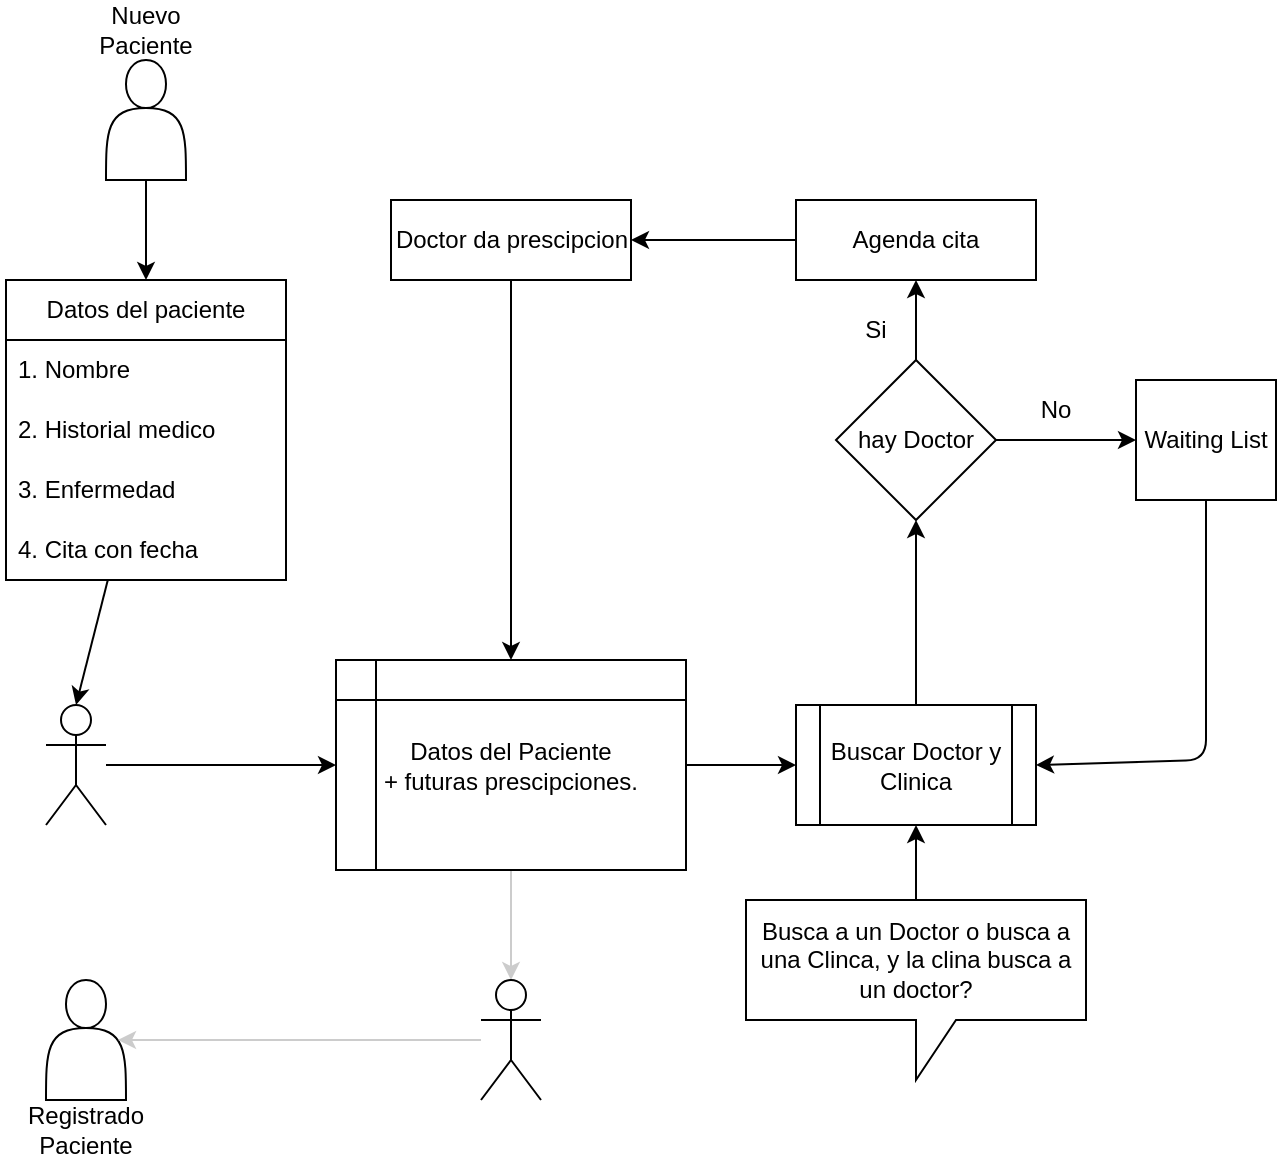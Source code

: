 <mxfile>
    <diagram id="BTYcjEdfxh9TkqYMeImK" name="Page-3">
        <mxGraphModel dx="872" dy="408" grid="1" gridSize="10" guides="1" tooltips="1" connect="1" arrows="1" fold="1" page="1" pageScale="1" pageWidth="850" pageHeight="1100" math="0" shadow="0">
            <root>
                <mxCell id="0"/>
                <mxCell id="1" parent="0"/>
                <mxCell id="WWtd9145uoikllgOCISN-29" style="edgeStyle=none;html=1;entryX=0.5;entryY=0;entryDx=0;entryDy=0;" edge="1" parent="1" source="WWtd9145uoikllgOCISN-1" target="WWtd9145uoikllgOCISN-25">
                    <mxGeometry relative="1" as="geometry"/>
                </mxCell>
                <mxCell id="WWtd9145uoikllgOCISN-1" value="" style="shape=actor;whiteSpace=wrap;html=1;" vertex="1" parent="1">
                    <mxGeometry x="85" y="70" width="40" height="60" as="geometry"/>
                </mxCell>
                <mxCell id="WWtd9145uoikllgOCISN-2" value="Nuevo Paciente" style="text;html=1;strokeColor=none;fillColor=none;align=center;verticalAlign=middle;whiteSpace=wrap;rounded=0;" vertex="1" parent="1">
                    <mxGeometry x="75" y="40" width="60" height="30" as="geometry"/>
                </mxCell>
                <mxCell id="WWtd9145uoikllgOCISN-9" style="edgeStyle=none;html=1;entryX=0;entryY=0.5;entryDx=0;entryDy=0;" edge="1" parent="1" source="WWtd9145uoikllgOCISN-5" target="WWtd9145uoikllgOCISN-10">
                    <mxGeometry relative="1" as="geometry">
                        <mxPoint x="190" y="370" as="targetPoint"/>
                    </mxGeometry>
                </mxCell>
                <mxCell id="WWtd9145uoikllgOCISN-5" value="&lt;font color=&quot;#ffffff&quot;&gt;Recepcionista&lt;br&gt;/Enfermero&lt;/font&gt;" style="shape=umlActor;verticalLabelPosition=bottom;verticalAlign=top;html=1;outlineConnect=0;" vertex="1" parent="1">
                    <mxGeometry x="55" y="392.5" width="30" height="60" as="geometry"/>
                </mxCell>
                <mxCell id="WWtd9145uoikllgOCISN-13" style="edgeStyle=none;html=1;entryX=0;entryY=0.5;entryDx=0;entryDy=0;" edge="1" parent="1" source="WWtd9145uoikllgOCISN-10" target="WWtd9145uoikllgOCISN-12">
                    <mxGeometry relative="1" as="geometry"/>
                </mxCell>
                <mxCell id="WWtd9145uoikllgOCISN-48" style="edgeStyle=none;html=1;entryX=0.5;entryY=0;entryDx=0;entryDy=0;entryPerimeter=0;strokeColor=#CCCCCC;fontColor=#FFFFFF;" edge="1" parent="1" source="WWtd9145uoikllgOCISN-10" target="WWtd9145uoikllgOCISN-47">
                    <mxGeometry relative="1" as="geometry"/>
                </mxCell>
                <mxCell id="WWtd9145uoikllgOCISN-10" value="Datos del Paciente &lt;br&gt;+ futuras prescipciones." style="shape=internalStorage;whiteSpace=wrap;html=1;backgroundOutline=1;" vertex="1" parent="1">
                    <mxGeometry x="200" y="370" width="175" height="105" as="geometry"/>
                </mxCell>
                <mxCell id="WWtd9145uoikllgOCISN-15" style="edgeStyle=none;html=1;entryX=0.5;entryY=1;entryDx=0;entryDy=0;" edge="1" parent="1" source="WWtd9145uoikllgOCISN-12" target="WWtd9145uoikllgOCISN-14">
                    <mxGeometry relative="1" as="geometry"/>
                </mxCell>
                <mxCell id="WWtd9145uoikllgOCISN-12" value="Buscar Doctor y Clinica" style="shape=process;whiteSpace=wrap;html=1;backgroundOutline=1;" vertex="1" parent="1">
                    <mxGeometry x="430" y="392.5" width="120" height="60" as="geometry"/>
                </mxCell>
                <mxCell id="WWtd9145uoikllgOCISN-20" value="" style="edgeStyle=none;html=1;" edge="1" parent="1" source="WWtd9145uoikllgOCISN-14" target="WWtd9145uoikllgOCISN-19">
                    <mxGeometry relative="1" as="geometry"/>
                </mxCell>
                <mxCell id="WWtd9145uoikllgOCISN-24" value="" style="edgeStyle=none;html=1;" edge="1" parent="1" source="WWtd9145uoikllgOCISN-14" target="WWtd9145uoikllgOCISN-23">
                    <mxGeometry relative="1" as="geometry"/>
                </mxCell>
                <mxCell id="WWtd9145uoikllgOCISN-14" value="hay Doctor" style="rhombus;whiteSpace=wrap;html=1;" vertex="1" parent="1">
                    <mxGeometry x="450" y="220" width="80" height="80" as="geometry"/>
                </mxCell>
                <mxCell id="WWtd9145uoikllgOCISN-18" value="No" style="text;html=1;strokeColor=none;fillColor=none;align=center;verticalAlign=middle;whiteSpace=wrap;rounded=0;" vertex="1" parent="1">
                    <mxGeometry x="530" y="230" width="60" height="30" as="geometry"/>
                </mxCell>
                <mxCell id="WWtd9145uoikllgOCISN-21" style="edgeStyle=none;html=1;entryX=1;entryY=0.5;entryDx=0;entryDy=0;" edge="1" parent="1" source="WWtd9145uoikllgOCISN-19" target="WWtd9145uoikllgOCISN-12">
                    <mxGeometry relative="1" as="geometry">
                        <mxPoint x="625" y="370" as="targetPoint"/>
                        <Array as="points">
                            <mxPoint x="635" y="420"/>
                        </Array>
                    </mxGeometry>
                </mxCell>
                <mxCell id="WWtd9145uoikllgOCISN-19" value="Waiting List" style="whiteSpace=wrap;html=1;" vertex="1" parent="1">
                    <mxGeometry x="600" y="230" width="70" height="60" as="geometry"/>
                </mxCell>
                <mxCell id="WWtd9145uoikllgOCISN-22" value="Si" style="text;html=1;strokeColor=none;fillColor=none;align=center;verticalAlign=middle;whiteSpace=wrap;rounded=0;" vertex="1" parent="1">
                    <mxGeometry x="440" y="190" width="60" height="30" as="geometry"/>
                </mxCell>
                <mxCell id="WWtd9145uoikllgOCISN-37" value="" style="edgeStyle=none;html=1;" edge="1" parent="1" source="WWtd9145uoikllgOCISN-23" target="WWtd9145uoikllgOCISN-36">
                    <mxGeometry relative="1" as="geometry"/>
                </mxCell>
                <mxCell id="WWtd9145uoikllgOCISN-23" value="Agenda cita" style="whiteSpace=wrap;html=1;" vertex="1" parent="1">
                    <mxGeometry x="430" y="140" width="120" height="40" as="geometry"/>
                </mxCell>
                <mxCell id="WWtd9145uoikllgOCISN-32" style="edgeStyle=none;html=1;entryX=0.5;entryY=0;entryDx=0;entryDy=0;entryPerimeter=0;" edge="1" parent="1" source="WWtd9145uoikllgOCISN-25" target="WWtd9145uoikllgOCISN-5">
                    <mxGeometry relative="1" as="geometry"/>
                </mxCell>
                <mxCell id="WWtd9145uoikllgOCISN-25" value="Datos del paciente" style="swimlane;fontStyle=0;childLayout=stackLayout;horizontal=1;startSize=30;horizontalStack=0;resizeParent=1;resizeParentMax=0;resizeLast=0;collapsible=1;marginBottom=0;whiteSpace=wrap;html=1;" vertex="1" parent="1">
                    <mxGeometry x="35" y="180" width="140" height="150" as="geometry"/>
                </mxCell>
                <mxCell id="WWtd9145uoikllgOCISN-26" value="1. Nombre" style="text;strokeColor=none;fillColor=none;align=left;verticalAlign=middle;spacingLeft=4;spacingRight=4;overflow=hidden;points=[[0,0.5],[1,0.5]];portConstraint=eastwest;rotatable=0;whiteSpace=wrap;html=1;" vertex="1" parent="WWtd9145uoikllgOCISN-25">
                    <mxGeometry y="30" width="140" height="30" as="geometry"/>
                </mxCell>
                <mxCell id="WWtd9145uoikllgOCISN-27" value="2. Historial medico" style="text;strokeColor=none;fillColor=none;align=left;verticalAlign=middle;spacingLeft=4;spacingRight=4;overflow=hidden;points=[[0,0.5],[1,0.5]];portConstraint=eastwest;rotatable=0;whiteSpace=wrap;html=1;" vertex="1" parent="WWtd9145uoikllgOCISN-25">
                    <mxGeometry y="60" width="140" height="30" as="geometry"/>
                </mxCell>
                <mxCell id="WWtd9145uoikllgOCISN-28" value="3. Enfermedad" style="text;strokeColor=none;fillColor=none;align=left;verticalAlign=middle;spacingLeft=4;spacingRight=4;overflow=hidden;points=[[0,0.5],[1,0.5]];portConstraint=eastwest;rotatable=0;whiteSpace=wrap;html=1;" vertex="1" parent="WWtd9145uoikllgOCISN-25">
                    <mxGeometry y="90" width="140" height="30" as="geometry"/>
                </mxCell>
                <mxCell id="WWtd9145uoikllgOCISN-30" value="4. Cita con fecha" style="text;strokeColor=none;fillColor=none;align=left;verticalAlign=middle;spacingLeft=4;spacingRight=4;overflow=hidden;points=[[0,0.5],[1,0.5]];portConstraint=eastwest;rotatable=0;whiteSpace=wrap;html=1;" vertex="1" parent="WWtd9145uoikllgOCISN-25">
                    <mxGeometry y="120" width="140" height="30" as="geometry"/>
                </mxCell>
                <mxCell id="WWtd9145uoikllgOCISN-35" style="edgeStyle=none;html=1;entryX=0.5;entryY=1;entryDx=0;entryDy=0;" edge="1" parent="1" source="WWtd9145uoikllgOCISN-34" target="WWtd9145uoikllgOCISN-12">
                    <mxGeometry relative="1" as="geometry"/>
                </mxCell>
                <mxCell id="WWtd9145uoikllgOCISN-34" value="Busca a un Doctor o busca a una Clinca, y la clina busca a un doctor?" style="shape=callout;whiteSpace=wrap;html=1;perimeter=calloutPerimeter;" vertex="1" parent="1">
                    <mxGeometry x="405" y="490" width="170" height="90" as="geometry"/>
                </mxCell>
                <mxCell id="WWtd9145uoikllgOCISN-38" style="edgeStyle=none;html=1;" edge="1" parent="1" source="WWtd9145uoikllgOCISN-36" target="WWtd9145uoikllgOCISN-10">
                    <mxGeometry relative="1" as="geometry"/>
                </mxCell>
                <mxCell id="WWtd9145uoikllgOCISN-36" value="Doctor da prescipcion" style="whiteSpace=wrap;html=1;" vertex="1" parent="1">
                    <mxGeometry x="227.5" y="140" width="120" height="40" as="geometry"/>
                </mxCell>
                <mxCell id="WWtd9145uoikllgOCISN-39" value="Registrado Paciente" style="text;html=1;strokeColor=none;fillColor=none;align=center;verticalAlign=middle;whiteSpace=wrap;rounded=0;" vertex="1" parent="1">
                    <mxGeometry x="45" y="590" width="60" height="30" as="geometry"/>
                </mxCell>
                <mxCell id="WWtd9145uoikllgOCISN-40" value="" style="shape=actor;whiteSpace=wrap;html=1;" vertex="1" parent="1">
                    <mxGeometry x="55" y="530" width="40" height="60" as="geometry"/>
                </mxCell>
                <mxCell id="WWtd9145uoikllgOCISN-49" style="edgeStyle=none;html=1;entryX=0.9;entryY=0.5;entryDx=0;entryDy=0;entryPerimeter=0;strokeColor=#CCCCCC;fontColor=#FFFFFF;" edge="1" parent="1" source="WWtd9145uoikllgOCISN-47" target="WWtd9145uoikllgOCISN-40">
                    <mxGeometry relative="1" as="geometry"/>
                </mxCell>
                <mxCell id="WWtd9145uoikllgOCISN-47" value="&lt;font color=&quot;#ffffff&quot;&gt;Recepcionista&lt;br&gt;/Enfermero&lt;/font&gt;" style="shape=umlActor;verticalLabelPosition=bottom;verticalAlign=top;html=1;outlineConnect=0;" vertex="1" parent="1">
                    <mxGeometry x="272.5" y="530" width="30" height="60" as="geometry"/>
                </mxCell>
            </root>
        </mxGraphModel>
    </diagram>
    <diagram id="lnp7DvpZw7LiU2wc3EiV" name="Page-1">
        <mxGraphModel dx="1265" dy="592" grid="1" gridSize="10" guides="1" tooltips="1" connect="1" arrows="1" fold="1" page="1" pageScale="1" pageWidth="850" pageHeight="1100" math="0" shadow="0">
            <root>
                <mxCell id="0"/>
                <mxCell id="1" parent="0"/>
                <mxCell id="5" value="" style="edgeStyle=none;html=1;" parent="1" source="2" target="4" edge="1">
                    <mxGeometry relative="1" as="geometry"/>
                </mxCell>
                <mxCell id="13" style="edgeStyle=none;html=1;entryX=0.5;entryY=0;entryDx=0;entryDy=0;" parent="1" source="2" target="10" edge="1">
                    <mxGeometry relative="1" as="geometry"/>
                </mxCell>
                <mxCell id="2" value="Menu" style="whiteSpace=wrap;html=1;" parent="1" vertex="1">
                    <mxGeometry x="220" y="80" width="120" height="60" as="geometry"/>
                </mxCell>
                <mxCell id="7" value="" style="edgeStyle=none;html=1;" parent="1" source="4" target="6" edge="1">
                    <mxGeometry relative="1" as="geometry"/>
                </mxCell>
                <mxCell id="4" value="show menu" style="whiteSpace=wrap;html=1;" parent="1" vertex="1">
                    <mxGeometry x="160" y="170" width="120" height="60" as="geometry"/>
                </mxCell>
                <mxCell id="9" value="" style="edgeStyle=none;html=1;" parent="1" source="6" target="8" edge="1">
                    <mxGeometry relative="1" as="geometry"/>
                </mxCell>
                <mxCell id="6" value="Opcion" style="whiteSpace=wrap;html=1;" parent="1" vertex="1">
                    <mxGeometry x="160" y="260" width="120" height="60" as="geometry"/>
                </mxCell>
                <mxCell id="8" value="Menu" style="whiteSpace=wrap;html=1;" parent="1" vertex="1">
                    <mxGeometry x="160" y="340" width="120" height="60" as="geometry"/>
                </mxCell>
                <mxCell id="14" style="edgeStyle=none;html=1;" parent="1" source="10" target="11" edge="1">
                    <mxGeometry relative="1" as="geometry"/>
                </mxCell>
                <mxCell id="10" value="show menu" style="whiteSpace=wrap;html=1;" parent="1" vertex="1">
                    <mxGeometry x="320" y="170" width="120" height="60" as="geometry"/>
                </mxCell>
                <mxCell id="15" style="edgeStyle=none;html=1;" parent="1" source="11" target="12" edge="1">
                    <mxGeometry relative="1" as="geometry"/>
                </mxCell>
                <mxCell id="11" value="Opcion" style="whiteSpace=wrap;html=1;" parent="1" vertex="1">
                    <mxGeometry x="320" y="260" width="120" height="60" as="geometry"/>
                </mxCell>
                <mxCell id="12" value="Menu" style="whiteSpace=wrap;html=1;" parent="1" vertex="1">
                    <mxGeometry x="320" y="340" width="120" height="60" as="geometry"/>
                </mxCell>
            </root>
        </mxGraphModel>
    </diagram>
    <diagram id="UOg9rp8m661IAFalfEBs" name="Page-2">
        <mxGraphModel dx="1265" dy="592" grid="1" gridSize="10" guides="1" tooltips="1" connect="1" arrows="1" fold="1" page="1" pageScale="1" pageWidth="850" pageHeight="1100" math="0" shadow="0">
            <root>
                <mxCell id="0"/>
                <mxCell id="1" parent="0"/>
                <mxCell id="cpC93Wuh2OF_LykmaqJY-6" style="edgeStyle=none;html=1;" parent="1" source="cpC93Wuh2OF_LykmaqJY-1" edge="1">
                    <mxGeometry relative="1" as="geometry">
                        <mxPoint x="430" y="190" as="targetPoint"/>
                    </mxGeometry>
                </mxCell>
                <mxCell id="cpC93Wuh2OF_LykmaqJY-1" value="Login" style="whiteSpace=wrap;html=1;" parent="1" vertex="1">
                    <mxGeometry x="110" y="160" width="120" height="60" as="geometry"/>
                </mxCell>
                <mxCell id="cpC93Wuh2OF_LykmaqJY-3" style="edgeStyle=none;html=1;entryX=0.5;entryY=1;entryDx=0;entryDy=0;" parent="1" source="cpC93Wuh2OF_LykmaqJY-2" target="cpC93Wuh2OF_LykmaqJY-1" edge="1">
                    <mxGeometry relative="1" as="geometry"/>
                </mxCell>
                <mxCell id="cpC93Wuh2OF_LykmaqJY-2" value="Username&lt;br&gt;" style="whiteSpace=wrap;html=1;" parent="1" vertex="1">
                    <mxGeometry x="230" y="240" width="120" height="60" as="geometry"/>
                </mxCell>
                <mxCell id="cpC93Wuh2OF_LykmaqJY-5" style="edgeStyle=none;html=1;entryX=0.43;entryY=0.021;entryDx=0;entryDy=0;entryPerimeter=0;" parent="1" source="cpC93Wuh2OF_LykmaqJY-4" target="cpC93Wuh2OF_LykmaqJY-1" edge="1">
                    <mxGeometry relative="1" as="geometry"/>
                </mxCell>
                <mxCell id="cpC93Wuh2OF_LykmaqJY-4" value="User==username" style="whiteSpace=wrap;html=1;" parent="1" vertex="1">
                    <mxGeometry x="120" y="60" width="120" height="60" as="geometry"/>
                </mxCell>
                <mxCell id="cpC93Wuh2OF_LykmaqJY-9" value="" style="edgeStyle=none;html=1;" parent="1" source="cpC93Wuh2OF_LykmaqJY-7" target="cpC93Wuh2OF_LykmaqJY-8" edge="1">
                    <mxGeometry relative="1" as="geometry"/>
                </mxCell>
                <mxCell id="cpC93Wuh2OF_LykmaqJY-7" value="mainMenu&lt;br&gt;user" style="whiteSpace=wrap;html=1;fontStyle=1" parent="1" vertex="1">
                    <mxGeometry x="430" y="160" width="120" height="60" as="geometry"/>
                </mxCell>
                <mxCell id="cpC93Wuh2OF_LykmaqJY-8" value="Show medical history&lt;br&gt;show_medical(user)" style="whiteSpace=wrap;html=1;" parent="1" vertex="1">
                    <mxGeometry x="430" y="20" width="120" height="60" as="geometry"/>
                </mxCell>
            </root>
        </mxGraphModel>
    </diagram>
</mxfile>